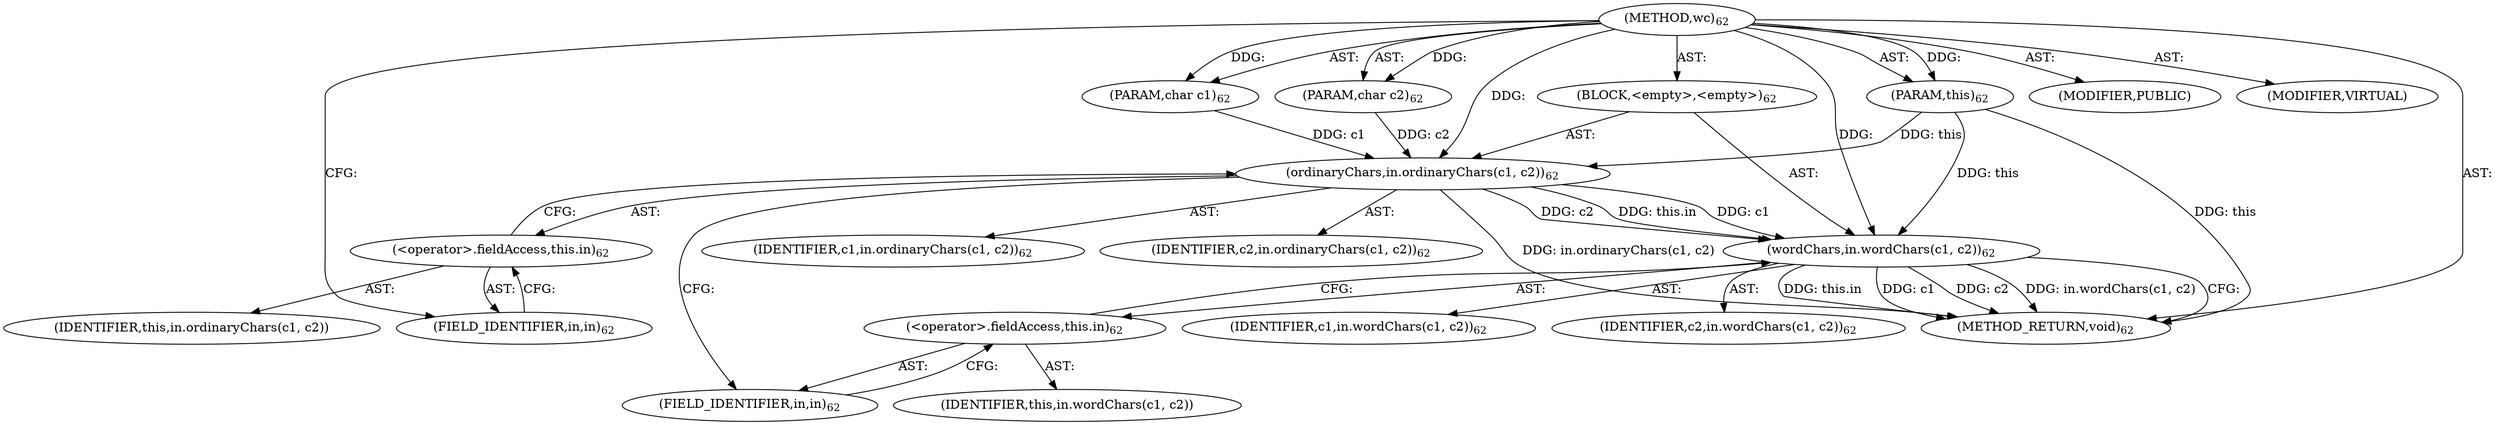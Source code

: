 digraph "wc" {  
"625" [label = <(METHOD,wc)<SUB>62</SUB>> ]
"626" [label = <(PARAM,this)<SUB>62</SUB>> ]
"627" [label = <(PARAM,char c1)<SUB>62</SUB>> ]
"628" [label = <(PARAM,char c2)<SUB>62</SUB>> ]
"629" [label = <(BLOCK,&lt;empty&gt;,&lt;empty&gt;)<SUB>62</SUB>> ]
"630" [label = <(ordinaryChars,in.ordinaryChars(c1, c2))<SUB>62</SUB>> ]
"631" [label = <(&lt;operator&gt;.fieldAccess,this.in)<SUB>62</SUB>> ]
"632" [label = <(IDENTIFIER,this,in.ordinaryChars(c1, c2))> ]
"633" [label = <(FIELD_IDENTIFIER,in,in)<SUB>62</SUB>> ]
"634" [label = <(IDENTIFIER,c1,in.ordinaryChars(c1, c2))<SUB>62</SUB>> ]
"635" [label = <(IDENTIFIER,c2,in.ordinaryChars(c1, c2))<SUB>62</SUB>> ]
"636" [label = <(wordChars,in.wordChars(c1, c2))<SUB>62</SUB>> ]
"637" [label = <(&lt;operator&gt;.fieldAccess,this.in)<SUB>62</SUB>> ]
"638" [label = <(IDENTIFIER,this,in.wordChars(c1, c2))> ]
"639" [label = <(FIELD_IDENTIFIER,in,in)<SUB>62</SUB>> ]
"640" [label = <(IDENTIFIER,c1,in.wordChars(c1, c2))<SUB>62</SUB>> ]
"641" [label = <(IDENTIFIER,c2,in.wordChars(c1, c2))<SUB>62</SUB>> ]
"642" [label = <(MODIFIER,PUBLIC)> ]
"643" [label = <(MODIFIER,VIRTUAL)> ]
"644" [label = <(METHOD_RETURN,void)<SUB>62</SUB>> ]
  "625" -> "626"  [ label = "AST: "] 
  "625" -> "627"  [ label = "AST: "] 
  "625" -> "628"  [ label = "AST: "] 
  "625" -> "629"  [ label = "AST: "] 
  "625" -> "642"  [ label = "AST: "] 
  "625" -> "643"  [ label = "AST: "] 
  "625" -> "644"  [ label = "AST: "] 
  "629" -> "630"  [ label = "AST: "] 
  "629" -> "636"  [ label = "AST: "] 
  "630" -> "631"  [ label = "AST: "] 
  "630" -> "634"  [ label = "AST: "] 
  "630" -> "635"  [ label = "AST: "] 
  "631" -> "632"  [ label = "AST: "] 
  "631" -> "633"  [ label = "AST: "] 
  "636" -> "637"  [ label = "AST: "] 
  "636" -> "640"  [ label = "AST: "] 
  "636" -> "641"  [ label = "AST: "] 
  "637" -> "638"  [ label = "AST: "] 
  "637" -> "639"  [ label = "AST: "] 
  "630" -> "639"  [ label = "CFG: "] 
  "636" -> "644"  [ label = "CFG: "] 
  "631" -> "630"  [ label = "CFG: "] 
  "637" -> "636"  [ label = "CFG: "] 
  "633" -> "631"  [ label = "CFG: "] 
  "639" -> "637"  [ label = "CFG: "] 
  "625" -> "633"  [ label = "CFG: "] 
  "626" -> "644"  [ label = "DDG: this"] 
  "630" -> "644"  [ label = "DDG: in.ordinaryChars(c1, c2)"] 
  "636" -> "644"  [ label = "DDG: this.in"] 
  "636" -> "644"  [ label = "DDG: c1"] 
  "636" -> "644"  [ label = "DDG: c2"] 
  "636" -> "644"  [ label = "DDG: in.wordChars(c1, c2)"] 
  "625" -> "626"  [ label = "DDG: "] 
  "625" -> "627"  [ label = "DDG: "] 
  "625" -> "628"  [ label = "DDG: "] 
  "626" -> "630"  [ label = "DDG: this"] 
  "627" -> "630"  [ label = "DDG: c1"] 
  "625" -> "630"  [ label = "DDG: "] 
  "628" -> "630"  [ label = "DDG: c2"] 
  "626" -> "636"  [ label = "DDG: this"] 
  "630" -> "636"  [ label = "DDG: this.in"] 
  "630" -> "636"  [ label = "DDG: c1"] 
  "625" -> "636"  [ label = "DDG: "] 
  "630" -> "636"  [ label = "DDG: c2"] 
}
